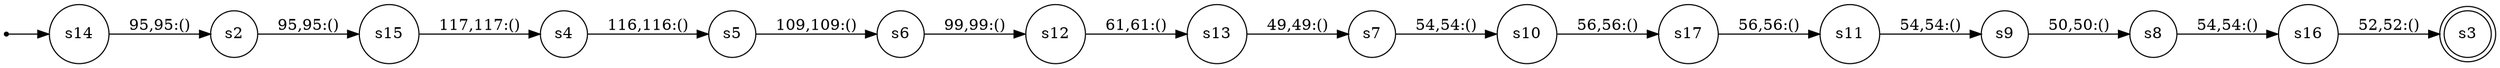 
      digraph G {
        rankdir=LR;
        init [shape=point];
        node [shape = doublecircle];
        s3
        node [shape = circle];
        init -> s14;
        s17 -> s11 [label = "56,56:()"]
        s16 -> s3 [label = "52,52:()"]
        s15 -> s4 [label = "117,117:()"]
        s14 -> s2 [label = "95,95:()"]
        s13 -> s7 [label = "49,49:()"]
        s12 -> s13 [label = "61,61:()"]
        s11 -> s9 [label = "54,54:()"]
        s10 -> s17 [label = "56,56:()"]
        s9 -> s8 [label = "50,50:()"]
        s8 -> s16 [label = "54,54:()"]
        s7 -> s10 [label = "54,54:()"]
        s6 -> s12 [label = "99,99:()"]
        s5 -> s6 [label = "109,109:()"]
        s4 -> s5 [label = "116,116:()"]
        s2 -> s15 [label = "95,95:()"]}